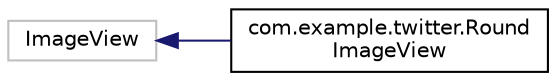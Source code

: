 digraph "类继承关系图"
{
  edge [fontname="Helvetica",fontsize="10",labelfontname="Helvetica",labelfontsize="10"];
  node [fontname="Helvetica",fontsize="10",shape=record];
  rankdir="LR";
  Node34 [label="ImageView",height=0.2,width=0.4,color="grey75", fillcolor="white", style="filled"];
  Node34 -> Node0 [dir="back",color="midnightblue",fontsize="10",style="solid",fontname="Helvetica"];
  Node0 [label="com.example.twitter.Round\lImageView",height=0.2,width=0.4,color="black", fillcolor="white", style="filled",URL="$classcom_1_1example_1_1twitter_1_1_round_image_view.html"];
}
